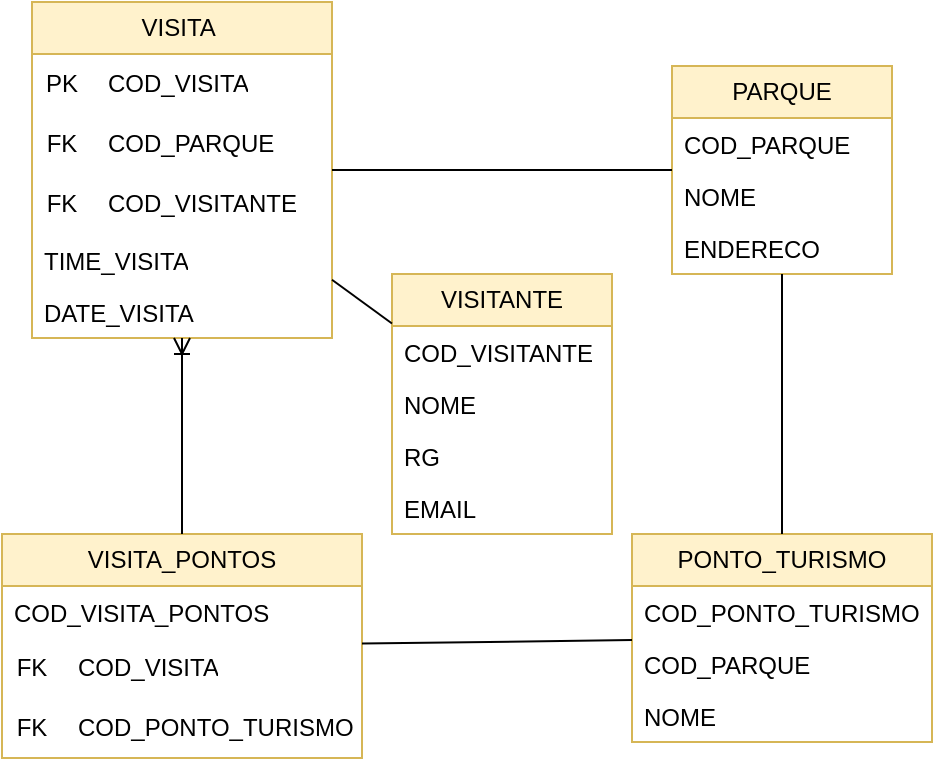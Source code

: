 <mxfile version="21.7.5" type="github">
  <diagram name="Página-1" id="nF6o-O6S5uCMybzs_Lc6">
    <mxGraphModel dx="794" dy="734" grid="1" gridSize="10" guides="1" tooltips="1" connect="1" arrows="1" fold="1" page="1" pageScale="1" pageWidth="827" pageHeight="1169" math="0" shadow="0">
      <root>
        <mxCell id="0" />
        <mxCell id="1" parent="0" />
        <mxCell id="-C26FK68keEegHWf-k7K-1" value="VISITA&amp;nbsp;" style="swimlane;fontStyle=0;childLayout=stackLayout;horizontal=1;startSize=26;fillColor=#fff2cc;horizontalStack=0;resizeParent=1;resizeParentMax=0;resizeLast=0;collapsible=1;marginBottom=0;whiteSpace=wrap;html=1;strokeColor=#d6b656;" vertex="1" parent="1">
          <mxGeometry x="110" y="624" width="150" height="168" as="geometry" />
        </mxCell>
        <mxCell id="-C26FK68keEegHWf-k7K-41" value="" style="shape=table;startSize=0;container=1;collapsible=1;childLayout=tableLayout;fixedRows=1;rowLines=0;fontStyle=0;align=center;resizeLast=1;strokeColor=none;fillColor=none;collapsible=0;" vertex="1" parent="-C26FK68keEegHWf-k7K-1">
          <mxGeometry y="26" width="150" height="30" as="geometry" />
        </mxCell>
        <mxCell id="-C26FK68keEegHWf-k7K-42" value="" style="shape=tableRow;horizontal=0;startSize=0;swimlaneHead=0;swimlaneBody=0;fillColor=none;collapsible=0;dropTarget=0;points=[[0,0.5],[1,0.5]];portConstraint=eastwest;top=0;left=0;right=0;bottom=0;" vertex="1" parent="-C26FK68keEegHWf-k7K-41">
          <mxGeometry width="150" height="30" as="geometry" />
        </mxCell>
        <mxCell id="-C26FK68keEegHWf-k7K-43" value="PK" style="shape=partialRectangle;connectable=0;fillColor=none;top=0;left=0;bottom=0;right=0;fontStyle=0;overflow=hidden;whiteSpace=wrap;html=1;" vertex="1" parent="-C26FK68keEegHWf-k7K-42">
          <mxGeometry width="30" height="30" as="geometry">
            <mxRectangle width="30" height="30" as="alternateBounds" />
          </mxGeometry>
        </mxCell>
        <mxCell id="-C26FK68keEegHWf-k7K-44" value="COD_VISITA" style="shape=partialRectangle;connectable=0;fillColor=none;top=0;left=0;bottom=0;right=0;align=left;spacingLeft=6;fontStyle=0;overflow=hidden;whiteSpace=wrap;html=1;" vertex="1" parent="-C26FK68keEegHWf-k7K-42">
          <mxGeometry x="30" width="120" height="30" as="geometry">
            <mxRectangle width="120" height="30" as="alternateBounds" />
          </mxGeometry>
        </mxCell>
        <mxCell id="-C26FK68keEegHWf-k7K-49" value="" style="shape=table;startSize=0;container=1;collapsible=1;childLayout=tableLayout;fixedRows=1;rowLines=0;fontStyle=0;align=center;resizeLast=1;strokeColor=none;fillColor=none;collapsible=0;" vertex="1" parent="-C26FK68keEegHWf-k7K-1">
          <mxGeometry y="56" width="150" height="30" as="geometry" />
        </mxCell>
        <mxCell id="-C26FK68keEegHWf-k7K-50" value="" style="shape=tableRow;horizontal=0;startSize=0;swimlaneHead=0;swimlaneBody=0;fillColor=none;collapsible=0;dropTarget=0;points=[[0,0.5],[1,0.5]];portConstraint=eastwest;top=0;left=0;right=0;bottom=0;" vertex="1" parent="-C26FK68keEegHWf-k7K-49">
          <mxGeometry width="150" height="30" as="geometry" />
        </mxCell>
        <mxCell id="-C26FK68keEegHWf-k7K-51" value="FK" style="shape=partialRectangle;connectable=0;fillColor=none;top=0;left=0;bottom=0;right=0;fontStyle=0;overflow=hidden;whiteSpace=wrap;html=1;" vertex="1" parent="-C26FK68keEegHWf-k7K-50">
          <mxGeometry width="30" height="30" as="geometry">
            <mxRectangle width="30" height="30" as="alternateBounds" />
          </mxGeometry>
        </mxCell>
        <mxCell id="-C26FK68keEegHWf-k7K-52" value="COD_PARQUE" style="shape=partialRectangle;connectable=0;fillColor=none;top=0;left=0;bottom=0;right=0;align=left;spacingLeft=6;fontStyle=0;overflow=hidden;whiteSpace=wrap;html=1;" vertex="1" parent="-C26FK68keEegHWf-k7K-50">
          <mxGeometry x="30" width="120" height="30" as="geometry">
            <mxRectangle width="120" height="30" as="alternateBounds" />
          </mxGeometry>
        </mxCell>
        <mxCell id="-C26FK68keEegHWf-k7K-53" value="" style="shape=table;startSize=0;container=1;collapsible=1;childLayout=tableLayout;fixedRows=1;rowLines=0;fontStyle=0;align=center;resizeLast=1;strokeColor=none;fillColor=none;collapsible=0;" vertex="1" parent="-C26FK68keEegHWf-k7K-1">
          <mxGeometry y="86" width="150" height="30" as="geometry" />
        </mxCell>
        <mxCell id="-C26FK68keEegHWf-k7K-54" value="" style="shape=tableRow;horizontal=0;startSize=0;swimlaneHead=0;swimlaneBody=0;fillColor=none;collapsible=0;dropTarget=0;points=[[0,0.5],[1,0.5]];portConstraint=eastwest;top=0;left=0;right=0;bottom=0;" vertex="1" parent="-C26FK68keEegHWf-k7K-53">
          <mxGeometry width="150" height="30" as="geometry" />
        </mxCell>
        <mxCell id="-C26FK68keEegHWf-k7K-55" value="FK" style="shape=partialRectangle;connectable=0;fillColor=none;top=0;left=0;bottom=0;right=0;fontStyle=0;overflow=hidden;whiteSpace=wrap;html=1;" vertex="1" parent="-C26FK68keEegHWf-k7K-54">
          <mxGeometry width="30" height="30" as="geometry">
            <mxRectangle width="30" height="30" as="alternateBounds" />
          </mxGeometry>
        </mxCell>
        <mxCell id="-C26FK68keEegHWf-k7K-56" value="COD_VISITANTE" style="shape=partialRectangle;connectable=0;fillColor=none;top=0;left=0;bottom=0;right=0;align=left;spacingLeft=6;fontStyle=0;overflow=hidden;whiteSpace=wrap;html=1;" vertex="1" parent="-C26FK68keEegHWf-k7K-54">
          <mxGeometry x="30" width="120" height="30" as="geometry">
            <mxRectangle width="120" height="30" as="alternateBounds" />
          </mxGeometry>
        </mxCell>
        <mxCell id="-C26FK68keEegHWf-k7K-13" value="TIME_VISITA" style="text;strokeColor=none;fillColor=none;align=left;verticalAlign=top;spacingLeft=4;spacingRight=4;overflow=hidden;rotatable=0;points=[[0,0.5],[1,0.5]];portConstraint=eastwest;whiteSpace=wrap;html=1;" vertex="1" parent="-C26FK68keEegHWf-k7K-1">
          <mxGeometry y="116" width="150" height="26" as="geometry" />
        </mxCell>
        <mxCell id="-C26FK68keEegHWf-k7K-14" value="DATE_VISITA" style="text;strokeColor=none;fillColor=none;align=left;verticalAlign=top;spacingLeft=4;spacingRight=4;overflow=hidden;rotatable=0;points=[[0,0.5],[1,0.5]];portConstraint=eastwest;whiteSpace=wrap;html=1;" vertex="1" parent="-C26FK68keEegHWf-k7K-1">
          <mxGeometry y="142" width="150" height="26" as="geometry" />
        </mxCell>
        <mxCell id="-C26FK68keEegHWf-k7K-5" value="PARQUE" style="swimlane;fontStyle=0;childLayout=stackLayout;horizontal=1;startSize=26;fillColor=#fff2cc;horizontalStack=0;resizeParent=1;resizeParentMax=0;resizeLast=0;collapsible=1;marginBottom=0;whiteSpace=wrap;html=1;strokeColor=#d6b656;" vertex="1" parent="1">
          <mxGeometry x="430" y="656" width="110" height="104" as="geometry" />
        </mxCell>
        <mxCell id="-C26FK68keEegHWf-k7K-6" value="COD_PARQUE" style="text;strokeColor=none;fillColor=none;align=left;verticalAlign=top;spacingLeft=4;spacingRight=4;overflow=hidden;rotatable=0;points=[[0,0.5],[1,0.5]];portConstraint=eastwest;whiteSpace=wrap;html=1;" vertex="1" parent="-C26FK68keEegHWf-k7K-5">
          <mxGeometry y="26" width="110" height="26" as="geometry" />
        </mxCell>
        <mxCell id="-C26FK68keEegHWf-k7K-7" value="NOME" style="text;strokeColor=none;fillColor=none;align=left;verticalAlign=top;spacingLeft=4;spacingRight=4;overflow=hidden;rotatable=0;points=[[0,0.5],[1,0.5]];portConstraint=eastwest;whiteSpace=wrap;html=1;" vertex="1" parent="-C26FK68keEegHWf-k7K-5">
          <mxGeometry y="52" width="110" height="26" as="geometry" />
        </mxCell>
        <mxCell id="-C26FK68keEegHWf-k7K-8" value="ENDERECO" style="text;strokeColor=none;fillColor=none;align=left;verticalAlign=top;spacingLeft=4;spacingRight=4;overflow=hidden;rotatable=0;points=[[0,0.5],[1,0.5]];portConstraint=eastwest;whiteSpace=wrap;html=1;" vertex="1" parent="-C26FK68keEegHWf-k7K-5">
          <mxGeometry y="78" width="110" height="26" as="geometry" />
        </mxCell>
        <mxCell id="-C26FK68keEegHWf-k7K-9" value="PONTO_TURISMO" style="swimlane;fontStyle=0;childLayout=stackLayout;horizontal=1;startSize=26;fillColor=#fff2cc;horizontalStack=0;resizeParent=1;resizeParentMax=0;resizeLast=0;collapsible=1;marginBottom=0;whiteSpace=wrap;html=1;strokeColor=#d6b656;" vertex="1" parent="1">
          <mxGeometry x="410" y="890" width="150" height="104" as="geometry" />
        </mxCell>
        <mxCell id="-C26FK68keEegHWf-k7K-10" value="COD_PONTO_TURISMO" style="text;strokeColor=none;fillColor=none;align=left;verticalAlign=top;spacingLeft=4;spacingRight=4;overflow=hidden;rotatable=0;points=[[0,0.5],[1,0.5]];portConstraint=eastwest;whiteSpace=wrap;html=1;" vertex="1" parent="-C26FK68keEegHWf-k7K-9">
          <mxGeometry y="26" width="150" height="26" as="geometry" />
        </mxCell>
        <mxCell id="-C26FK68keEegHWf-k7K-11" value="COD_PARQUE" style="text;strokeColor=none;fillColor=none;align=left;verticalAlign=top;spacingLeft=4;spacingRight=4;overflow=hidden;rotatable=0;points=[[0,0.5],[1,0.5]];portConstraint=eastwest;whiteSpace=wrap;html=1;" vertex="1" parent="-C26FK68keEegHWf-k7K-9">
          <mxGeometry y="52" width="150" height="26" as="geometry" />
        </mxCell>
        <mxCell id="-C26FK68keEegHWf-k7K-12" value="NOME" style="text;strokeColor=none;fillColor=none;align=left;verticalAlign=top;spacingLeft=4;spacingRight=4;overflow=hidden;rotatable=0;points=[[0,0.5],[1,0.5]];portConstraint=eastwest;whiteSpace=wrap;html=1;" vertex="1" parent="-C26FK68keEegHWf-k7K-9">
          <mxGeometry y="78" width="150" height="26" as="geometry" />
        </mxCell>
        <mxCell id="-C26FK68keEegHWf-k7K-15" value="VISITANTE" style="swimlane;fontStyle=0;childLayout=stackLayout;horizontal=1;startSize=26;fillColor=#fff2cc;horizontalStack=0;resizeParent=1;resizeParentMax=0;resizeLast=0;collapsible=1;marginBottom=0;whiteSpace=wrap;html=1;strokeColor=#d6b656;" vertex="1" parent="1">
          <mxGeometry x="290" y="760" width="110" height="130" as="geometry" />
        </mxCell>
        <mxCell id="-C26FK68keEegHWf-k7K-16" value="COD_VISITANTE" style="text;strokeColor=none;fillColor=none;align=left;verticalAlign=top;spacingLeft=4;spacingRight=4;overflow=hidden;rotatable=0;points=[[0,0.5],[1,0.5]];portConstraint=eastwest;whiteSpace=wrap;html=1;" vertex="1" parent="-C26FK68keEegHWf-k7K-15">
          <mxGeometry y="26" width="110" height="26" as="geometry" />
        </mxCell>
        <mxCell id="-C26FK68keEegHWf-k7K-17" value="NOME" style="text;strokeColor=none;fillColor=none;align=left;verticalAlign=top;spacingLeft=4;spacingRight=4;overflow=hidden;rotatable=0;points=[[0,0.5],[1,0.5]];portConstraint=eastwest;whiteSpace=wrap;html=1;" vertex="1" parent="-C26FK68keEegHWf-k7K-15">
          <mxGeometry y="52" width="110" height="26" as="geometry" />
        </mxCell>
        <mxCell id="-C26FK68keEegHWf-k7K-18" value="RG" style="text;strokeColor=none;fillColor=none;align=left;verticalAlign=top;spacingLeft=4;spacingRight=4;overflow=hidden;rotatable=0;points=[[0,0.5],[1,0.5]];portConstraint=eastwest;whiteSpace=wrap;html=1;" vertex="1" parent="-C26FK68keEegHWf-k7K-15">
          <mxGeometry y="78" width="110" height="26" as="geometry" />
        </mxCell>
        <mxCell id="-C26FK68keEegHWf-k7K-23" value="EMAIL" style="text;strokeColor=none;fillColor=none;align=left;verticalAlign=top;spacingLeft=4;spacingRight=4;overflow=hidden;rotatable=0;points=[[0,0.5],[1,0.5]];portConstraint=eastwest;whiteSpace=wrap;html=1;" vertex="1" parent="-C26FK68keEegHWf-k7K-15">
          <mxGeometry y="104" width="110" height="26" as="geometry" />
        </mxCell>
        <mxCell id="-C26FK68keEegHWf-k7K-19" value="VISITA_PONTOS" style="swimlane;fontStyle=0;childLayout=stackLayout;horizontal=1;startSize=26;fillColor=#fff2cc;horizontalStack=0;resizeParent=1;resizeParentMax=0;resizeLast=0;collapsible=1;marginBottom=0;whiteSpace=wrap;html=1;strokeColor=#d6b656;" vertex="1" parent="1">
          <mxGeometry x="95" y="890" width="180" height="112" as="geometry" />
        </mxCell>
        <mxCell id="-C26FK68keEegHWf-k7K-20" value="COD_VISITA_PONTOS" style="text;strokeColor=none;fillColor=none;align=left;verticalAlign=top;spacingLeft=4;spacingRight=4;overflow=hidden;rotatable=0;points=[[0,0.5],[1,0.5]];portConstraint=eastwest;whiteSpace=wrap;html=1;" vertex="1" parent="-C26FK68keEegHWf-k7K-19">
          <mxGeometry y="26" width="180" height="26" as="geometry" />
        </mxCell>
        <mxCell id="-C26FK68keEegHWf-k7K-45" value="" style="shape=table;startSize=0;container=1;collapsible=1;childLayout=tableLayout;fixedRows=1;rowLines=0;fontStyle=0;align=center;resizeLast=1;strokeColor=none;fillColor=none;collapsible=0;" vertex="1" parent="-C26FK68keEegHWf-k7K-19">
          <mxGeometry y="52" width="180" height="30" as="geometry" />
        </mxCell>
        <mxCell id="-C26FK68keEegHWf-k7K-46" value="" style="shape=tableRow;horizontal=0;startSize=0;swimlaneHead=0;swimlaneBody=0;fillColor=none;collapsible=0;dropTarget=0;points=[[0,0.5],[1,0.5]];portConstraint=eastwest;top=0;left=0;right=0;bottom=0;" vertex="1" parent="-C26FK68keEegHWf-k7K-45">
          <mxGeometry width="180" height="30" as="geometry" />
        </mxCell>
        <mxCell id="-C26FK68keEegHWf-k7K-47" value="FK" style="shape=partialRectangle;connectable=0;fillColor=none;top=0;left=0;bottom=0;right=0;fontStyle=0;overflow=hidden;whiteSpace=wrap;html=1;" vertex="1" parent="-C26FK68keEegHWf-k7K-46">
          <mxGeometry width="30" height="30" as="geometry">
            <mxRectangle width="30" height="30" as="alternateBounds" />
          </mxGeometry>
        </mxCell>
        <mxCell id="-C26FK68keEegHWf-k7K-48" value="COD_VISITA" style="shape=partialRectangle;connectable=0;fillColor=none;top=0;left=0;bottom=0;right=0;align=left;spacingLeft=6;fontStyle=0;overflow=hidden;whiteSpace=wrap;html=1;" vertex="1" parent="-C26FK68keEegHWf-k7K-46">
          <mxGeometry x="30" width="150" height="30" as="geometry">
            <mxRectangle width="150" height="30" as="alternateBounds" />
          </mxGeometry>
        </mxCell>
        <mxCell id="-C26FK68keEegHWf-k7K-59" value="" style="shape=table;startSize=0;container=1;collapsible=1;childLayout=tableLayout;fixedRows=1;rowLines=0;fontStyle=0;align=center;resizeLast=1;strokeColor=none;fillColor=none;collapsible=0;" vertex="1" parent="-C26FK68keEegHWf-k7K-19">
          <mxGeometry y="82" width="180" height="30" as="geometry" />
        </mxCell>
        <mxCell id="-C26FK68keEegHWf-k7K-60" value="" style="shape=tableRow;horizontal=0;startSize=0;swimlaneHead=0;swimlaneBody=0;fillColor=none;collapsible=0;dropTarget=0;points=[[0,0.5],[1,0.5]];portConstraint=eastwest;top=0;left=0;right=0;bottom=0;" vertex="1" parent="-C26FK68keEegHWf-k7K-59">
          <mxGeometry width="180" height="30" as="geometry" />
        </mxCell>
        <mxCell id="-C26FK68keEegHWf-k7K-61" value="FK" style="shape=partialRectangle;connectable=0;fillColor=none;top=0;left=0;bottom=0;right=0;fontStyle=0;overflow=hidden;whiteSpace=wrap;html=1;" vertex="1" parent="-C26FK68keEegHWf-k7K-60">
          <mxGeometry width="30" height="30" as="geometry">
            <mxRectangle width="30" height="30" as="alternateBounds" />
          </mxGeometry>
        </mxCell>
        <mxCell id="-C26FK68keEegHWf-k7K-62" value="COD_PONTO_TURISMO" style="shape=partialRectangle;connectable=0;fillColor=none;top=0;left=0;bottom=0;right=0;align=left;spacingLeft=6;fontStyle=0;overflow=hidden;whiteSpace=wrap;html=1;" vertex="1" parent="-C26FK68keEegHWf-k7K-60">
          <mxGeometry x="30" width="150" height="30" as="geometry">
            <mxRectangle width="150" height="30" as="alternateBounds" />
          </mxGeometry>
        </mxCell>
        <mxCell id="-C26FK68keEegHWf-k7K-31" value="" style="endArrow=none;html=1;rounded=0;" edge="1" parent="1" source="-C26FK68keEegHWf-k7K-5" target="-C26FK68keEegHWf-k7K-9">
          <mxGeometry relative="1" as="geometry">
            <mxPoint x="330" y="880" as="sourcePoint" />
            <mxPoint x="490" y="880" as="targetPoint" />
          </mxGeometry>
        </mxCell>
        <mxCell id="-C26FK68keEegHWf-k7K-33" value="" style="endArrow=none;html=1;rounded=0;" edge="1" parent="1" source="-C26FK68keEegHWf-k7K-19" target="-C26FK68keEegHWf-k7K-9">
          <mxGeometry relative="1" as="geometry">
            <mxPoint x="330" y="880" as="sourcePoint" />
            <mxPoint x="490" y="880" as="targetPoint" />
          </mxGeometry>
        </mxCell>
        <mxCell id="-C26FK68keEegHWf-k7K-35" value="" style="endArrow=none;html=1;rounded=0;" edge="1" parent="1" source="-C26FK68keEegHWf-k7K-1" target="-C26FK68keEegHWf-k7K-5">
          <mxGeometry relative="1" as="geometry">
            <mxPoint x="330" y="880" as="sourcePoint" />
            <mxPoint x="490" y="880" as="targetPoint" />
          </mxGeometry>
        </mxCell>
        <mxCell id="-C26FK68keEegHWf-k7K-36" value="" style="endArrow=none;html=1;rounded=0;" edge="1" parent="1" source="-C26FK68keEegHWf-k7K-15" target="-C26FK68keEegHWf-k7K-1">
          <mxGeometry relative="1" as="geometry">
            <mxPoint x="330" y="880" as="sourcePoint" />
            <mxPoint x="490" y="880" as="targetPoint" />
          </mxGeometry>
        </mxCell>
        <mxCell id="-C26FK68keEegHWf-k7K-58" value="" style="edgeStyle=orthogonalEdgeStyle;fontSize=12;html=1;endArrow=ERoneToMany;rounded=0;" edge="1" parent="1" source="-C26FK68keEegHWf-k7K-19" target="-C26FK68keEegHWf-k7K-1">
          <mxGeometry width="100" height="100" relative="1" as="geometry">
            <mxPoint x="360" y="930" as="sourcePoint" />
            <mxPoint x="460" y="830" as="targetPoint" />
          </mxGeometry>
        </mxCell>
      </root>
    </mxGraphModel>
  </diagram>
</mxfile>
